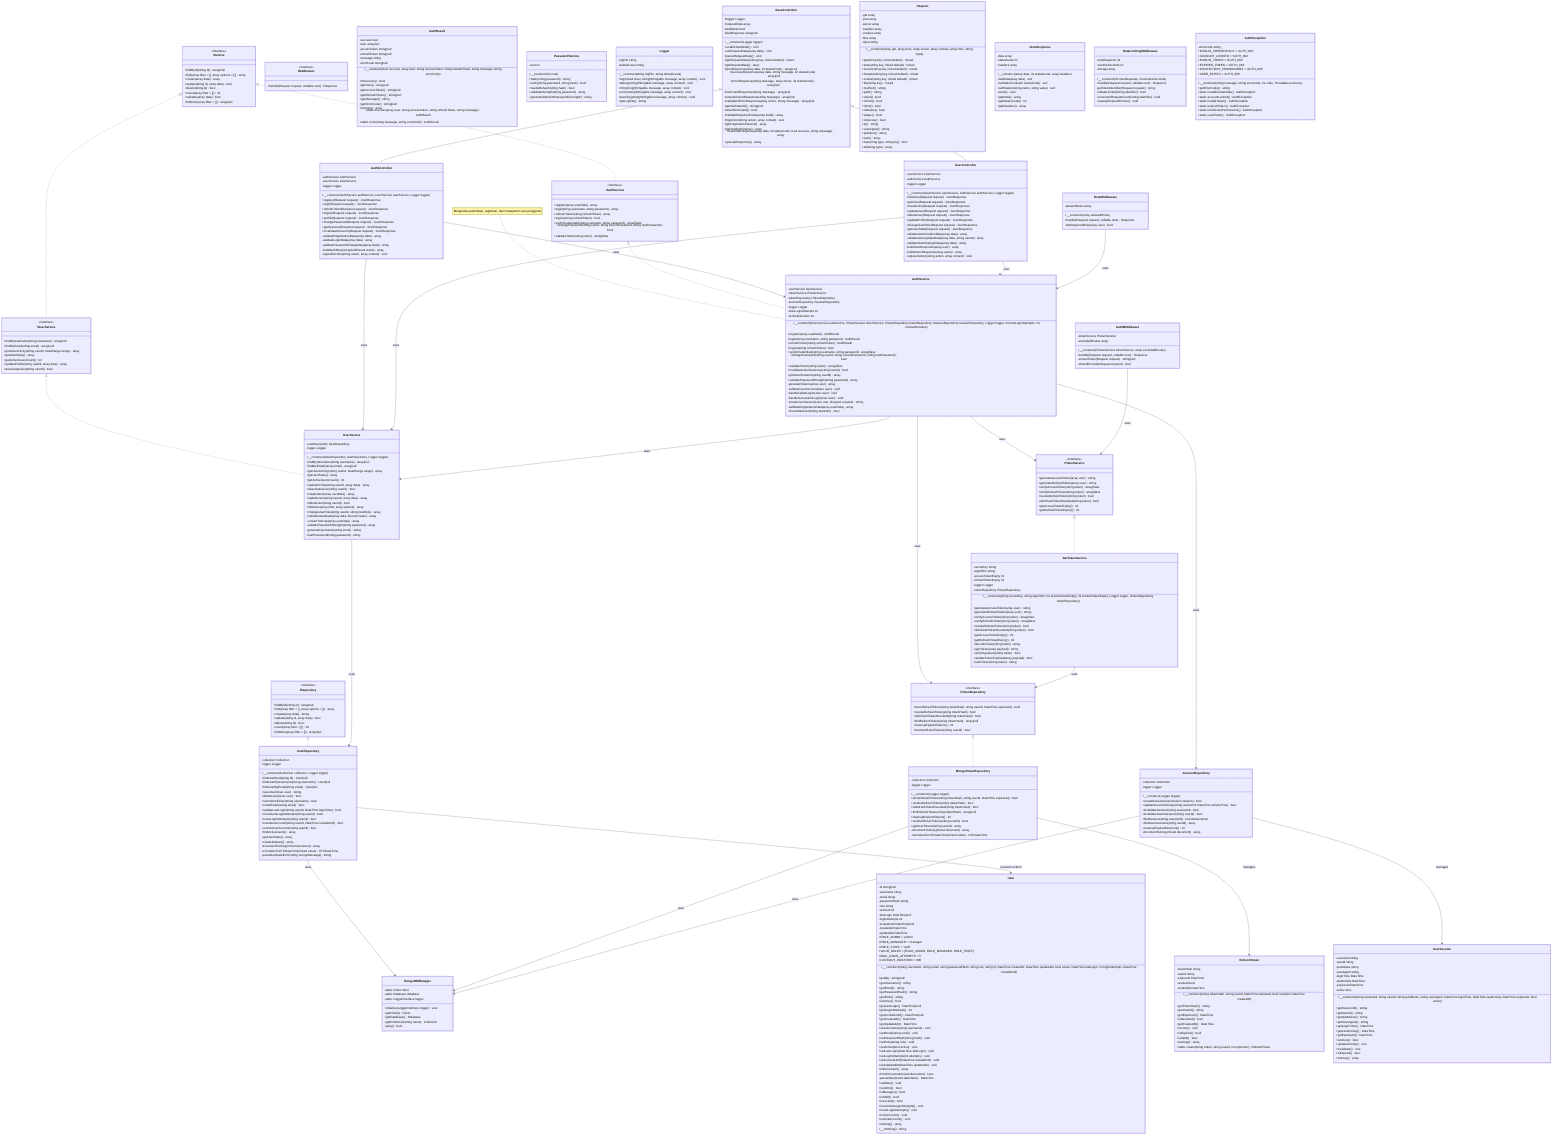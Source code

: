 classDiagram
    note for AuthService "Mengelola autentikasi, registrasi, dan manajemen sesi pengguna"

    %% ========== INTERFACES ==========
    class IRepository {
        <<interface>>
        +findById(string id) array|null
        +find(array filter = [], array options = []) array
        +create(array data) string
        +update(string id, array data) bool
        +delete(string id) bool
        +count(array filter = []) int
        +findOne(array filter = []) array|null
    }

    class ITokenRepository {
        <<interface>>
        +storeRefreshToken(string tokenHash, string userId, DateTime expiresAt) bool
        +revokeRefreshToken(string tokenHash) bool
        +isRefreshTokenRevoked(string tokenHash) bool
        +findRefreshToken(string tokenHash) array|null
        +cleanupExpiredTokens() int
        +revokeAllUserTokens(string userId) bool
    }

    class IService {
        <<interface>>
        +findById(string id) array|null
        +find(array filter = [], array options = []) array
        +create(array data) array
        +update(string id, array data) bool
        +delete(string id) bool
        +count(array filter = []) int
        +validate(array data) bool
        +findOne(array filter = []) array|null
    }

    class IAuthService {
        <<interface>>
        +register(array userData) array
        +login(string username, string password) array
        +refreshToken(string refreshToken) array
        +logout(string refreshToken) bool
        +verifyCredentials(string username, string password) array|false
        +changePassword(string userId, string currentPassword, string newPassword) bool
        +validateToken(string token) array|false
    }

    class IUserService {
        <<interface>>
        +findByUsername(string username) array|null
        +findByEmail(string email) array|null
        +getUserActivity(string userId, DateRange range) array
        +getUserStats() array
        +getActiveUsersCount() int
        +updateProfile(string userId, array data) array
        +deactivateUser(string userId) bool
    }

    class ITokenService {
        <<interface>>
        +generateAccessToken(array user) string
        +generateRefreshToken(array user) string
        +verifyAccessToken(string token) array|false
        +verifyRefreshToken(string token) array|false
        +revokeRefreshToken(string token) bool
        +isRefreshTokenRevoked(string token) bool
        +getAccessTokenExpiry() int
        +getRefreshTokenExpiry() int
    }

    class Middleware {
        <<interface>>
        +handle(Request request, callable next) Response
    }

    %% ========== DOMAIN MODELS ==========
    class User {
        -id string|null
        -username string
        -email string
        -passwordHash string
        -role string
        -active bool
        -lastLogin DateTime|null
        -loginAttempts int
        -lockedUntil DateTime|null
        -createdAt DateTime
        -updatedAt DateTime
        +ROLE_ADMIN = 'admin'
        +ROLE_MANAGER = 'manager'
        +ROLE_STAFF = 'staff'
        +VALID_ROLES = [ROLE_ADMIN, ROLE_MANAGER, ROLE_STAFF]
        +MAX_LOGIN_ATTEMPTS = 5
        +LOCKOUT_DURATION = 900
        +__construct(string username, string email, string passwordHash, string role, string id, DateTime createdAt, DateTime updatedAt, bool active, DateTime lastLogin, int loginAttempts, DateTime lockedUntil)
        +getId() string|null
        +getUsername() string
        +getEmail() string
        +getPasswordHash() string
        +getRole() string
        +isActive() bool
        +getLastLogin() DateTime|null
        +getLoginAttempts() int
        +getLockedUntil() DateTime|null
        +getCreatedAt() DateTime
        +getUpdatedAt() DateTime
        +setUsername(string username) void
        +setEmail(string email) void
        +setPasswordHash(string hash) void
        +setRole(string role) void
        +setActive(bool active) void
        +setLastLogin(DateTime lastLogin) void
        +setLoginAttempts(int attempts) void
        +setLockedUntil(DateTime lockedUntil) void
        +setUpdatedAt(DateTime updatedAt) void
        +toDocument() array
        +fromDocument(mixed document) User
        -parseDate(mixed dateValue) DateTime
        +validate() void
        +isAdmin() bool
        +isManager() bool
        +isStaff() bool
        +isLocked() bool
        +incrementLoginAttempts() void
        +resetLoginAttempts() void
        +lockAccount() void
        +unlockAccount() void
        +toArray() array
        +__toString() string
    }

    class RefreshToken {
        -tokenHash string
        -userId string
        -expiresAt DateTime
        -revoked bool
        -createdAt DateTime
        +__construct(string tokenHash, string userId, DateTime expiresAt, bool revoked, DateTime createdAt)
        +getTokenHash() string
        +getUserId() string
        +getExpiresAt() DateTime
        +isRevoked() bool
        +getCreatedAt() DateTime
        +revoke() void
        +isExpired() bool
        +isValid() bool
        +toArray() array
        +static create(string token, string userId, int expiresIn) RefreshToken
    }

    class AuthResult {
        -success bool
        -user array|null
        -accessToken string|null
        -refreshToken string|null
        -message string
        -errorCode string|null
        +__construct(bool success, array user, string accessToken, string refreshToken, string message, string errorCode)
        +isSuccess() bool
        +getUser() array|null
        +getAccessToken() string|null
        +getRefreshToken() string|null
        +getMessage() string
        +getErrorCode() string|null
        +toArray() array
        +static success(array user, string accessToken, string refreshToken, string message) AuthResult
        +static error(string message, string errorCode) AuthResult
    }

    class UserSession {
        -sessionId string
        -userId string
        -ipAddress string
        -userAgent string
        -loginTime DateTime
        -lastActivity DateTime
        -expiresAt DateTime
        -active bool
        +__construct(string sessionId, string userId, string ipAddress, string userAgent, DateTime loginTime, DateTime lastActivity, DateTime expiresAt, bool active)
        +getSessionId() string
        +getUserId() string
        +getIpAddress() string
        +getUserAgent() string
        +getLoginTime() DateTime
        +getLastActivity() DateTime
        +getExpiresAt() DateTime
        +isActive() bool
        +updateActivity() void
        +invalidate() void
        +isExpired() bool
        +toArray() array
    }

    %% ========== REPOSITORY LAYER ==========
    class UserRepository {
        -collection Collection
        -logger Logger
        +__construct(Collection collection, Logger logger)
        +findUserById(string id) User|null
        +findUserByUsername(string username) User|null
        +findUserByEmail(string email) User|null
        +saveUser(User user) string
        +deleteUser(User user) bool
        +usernameExists(string username) bool
        +emailExists(string email) bool
        +updateLastLogin(string userId, DateTime loginTime) bool
        +incrementLoginAttempts(string userId) bool
        +resetLoginAttempts(string userId) bool
        +lockUserAccount(string userId, DateTime lockedUntil) bool
        +unlockUserAccount(string userId) bool
        +findActiveUsers() array
        +getUserStats() array
        +createIndexes() array
        -documentToArray(mixed document) array
        -normalizeToUTCDateTime(mixed value) UTCDateTime
        -parseDuplicateError(string mongoMessage) string
    }

    class MongoTokenRepository {
        -collection Collection
        -logger Logger
        +__construct(Logger logger)
        +storeRefreshToken(string tokenHash, string userId, DateTime expiresAt) bool
        +revokeRefreshToken(string tokenHash) bool
        +isRefreshTokenRevoked(string tokenHash) bool
        +findRefreshToken(string tokenHash) array|null
        +cleanupExpiredTokens() int
        +revokeAllUserTokens(string userId) bool
        +getUserTokens(string userId) array
        -documentToArray(mixed document) array
        -normalizeToUTCDateTime(mixed value) UTCDateTime
    }

    class SessionRepository {
        -collection Collection
        -logger Logger
        +__construct(Logger logger)
        +createSession(UserSession session) bool
        +updateSessionActivity(string sessionId, DateTime activityTime) bool
        +invalidateSession(string sessionId) bool
        +invalidateUserSessions(string userId) bool
        +findSession(string sessionId) UserSession|null
        +findUserSessions(string userId) array
        +cleanupExpiredSessions() int
        -documentToArray(mixed document) array
    }

    %% ========== SERVICE LAYER ==========
    class UserService {
        -userRepository UserRepository
        -logger Logger
        +__construct(UserRepository userRepository, Logger logger)
        +findByUsername(string username) array|null
        +findByEmail(string email) array|null
        +getUserActivity(string userId, DateRange range) array
        +getUserStats() array
        +getActiveUsersCount() int
        +updateProfile(string userId, array data) array
        +deactivateUser(string userId) bool
        +createUser(array userData) array
        +updateUser(string userId, array data) array
        +deleteUser(string userId) bool
        +listUsers(array filter, array options) array
        +changeUserRole(string userId, string newRole) array
        +validateUserData(array data, bool isCreate) array
        -convertToArray(array userData) array
        -validatePasswordStrength(string password) array
        -generateUsername(string email) string
        -hashPassword(string password) string
    }

    class AuthService {
        -userService UserService
        -tokenService ITokenService
        -tokenRepository ITokenRepository
        -sessionRepository SessionRepository
        -logger Logger
        -maxLoginAttempts int
        -lockoutDuration int
        +__construct(UserService userService, ITokenService tokenService, ITokenRepository tokenRepository, SessionRepository sessionRepository, Logger logger, int maxLoginAttempts, int lockoutDuration)
        +register(array userData) AuthResult
        +login(string username, string password) AuthResult
        +refreshToken(string refreshToken) AuthResult
        +logout(string refreshToken) bool
        +verifyCredentials(string username, string password) array|false
        +changePassword(string userId, string currentPassword, string newPassword) bool
        +validateToken(string token) array|false
        +invalidateUserSessions(string userId) bool
        +getUserSessions(string userId) array
        +validatePasswordStrength(string password) array
        -generateTokens(array user) array
        -validateUserAccount(User user) void
        -handleFailedLogin(User user) void
        -handleSuccessfulLogin(User user) void
        -createUserSession(User user, Request request) string
        -validateRegistrationData(array userData) array
        -checkRateLimit(string identifier) bool
    }

    class JwtTokenService {
        -secretKey string
        -algorithm string
        -accessTokenExpiry int
        -refreshTokenExpiry int
        -logger Logger
        -tokenRepository ITokenRepository
        +__construct(string secretKey, string algorithm, int accessTokenExpiry, int refreshTokenExpiry, Logger logger, ITokenRepository tokenRepository)
        +generateAccessToken(array user) string
        +generateRefreshToken(array user) string
        +verifyAccessToken(string token) array|false
        +verifyRefreshToken(string token) array|false
        +revokeRefreshToken(string token) bool
        +isRefreshTokenRevoked(string token) bool
        +getAccessTokenExpiry() int
        +getRefreshTokenExpiry() int
        +decodeToken(string token) array
        -signToken(array payload) string
        -verifySignature(string token) bool
        -validateTokenPayload(array payload) bool
        -hashToken(string token) string
    }

    class PasswordService {
        -cost int
        +__construct(int cost)
        +hash(string password) string
        +verify(string password, string hash) bool
        +needsRehash(string hash) bool
        +validateStrength(string password) array
        +generateRandomPassword(int length) string
    }

    %% ========== INFRASTRUCTURE ==========
    class MongoDBManager {
        -static Client client
        -static Database database
        -static LoggerInterface logger
        +initialize(LoggerInterface logger) void
        +getClient() Client
        +getDatabase() Database
        +getCollection(string name) Collection
        +ping() bool
    }

    class Logger {
        -logFile string
        -defaultLevel string
        +__construct(string logFile, string defaultLevel)
        +log(mixed level, string|Stringable message, array context) void
        +debug(string|Stringable message, array context) void
        +info(string|Stringable message, array context) void
        +error(string|Stringable message, array context) void
        +warning(string|Stringable message, array context) void
        +getLogFile() string
    }

    %% ========== CONTROLLER LAYER ==========
    class BaseController {
        #logger Logger
        #requestData array
        #testMode bool
        #lastResponse array|null
        +__construct(Logger logger)
        +enableTestMode() void
        +setRequestData(array data) void
        #parseRequestData() void
        #getRequestValue(string key, mixed default) mixed
        #getRequestData() array
        #jsonResponse(array data, int statusCode) array|null
        #successResponse(array data, string message, int statusCode) array|null
        #errorResponse(string message, array errors, int statusCode) array|null
        #notFoundResponse(string message) array|null
        #unauthorizedResponse(string message) array|null
        #validationErrorResponse(array errors, string message) array|null
        #getAuthUserId() string|null
        #isAuthenticated() bool
        #validateRequiredFields(array fields) array
        #logAction(string action, array context) void
        #getPaginationParams() array
        #getSortingParams() array
        +buildTestResponse(array data, int statusCode, bool success, string message) array
        +getLastResponse() array
    }

    class AuthController {
        -authService AuthService
        -userService UserService
        -logger Logger
        +__construct(AuthService authService, UserService userService, Logger logger)
        +register(Request request) JsonResponse
        +login(Request request) JsonResponse
        +refreshToken(Request request) JsonResponse
        +logout(Request request) JsonResponse
        +profile(Request request) JsonResponse
        +changePassword(Request request) JsonResponse
        +getSessions(Request request) JsonResponse
        +invalidateSessions(Request request) JsonResponse
        -validateRegistrationData(array data) array
        -validateLoginData(array data) array
        -validatePasswordChangeData(array data) array
        -buildAuthResponse(AuthResult result) array
        -logAuthAction(string action, array context) void
    }

    class UserController {
        -userService UserService
        -authService AuthService
        -logger Logger
        +__construct(UserService userService, AuthService authService, Logger logger)
        +listUsers(Request request) JsonResponse
        +getUser(Request request) JsonResponse
        +createUser(Request request) JsonResponse
        +updateUser(Request request) JsonResponse
        +deleteUser(Request request) JsonResponse
        +updateProfile(Request request) JsonResponse
        +changeUserRole(Request request) JsonResponse
        +getUserStats(Request request) JsonResponse
        -validateUserCreationData(array data) array
        -validateUserUpdateData(array data, string userId) array
        -validateRoleChangeData(array data) array
        -buildUserResponse(array user) array
        -buildUsersResponse(array users) array
        -logUserAction(string action, array context) void
    }

    %% ========== REQUEST/RESPONSE ==========
    class Request {
        -get array
        -post array
        -server array
        -headers array
        -cookies array
        -files array
        -input string
        +__construct(array get, array post, array server, array cookies, array files, string input)
        +get(string key, mixed default) mixed
        +post(string key, mixed default) mixed
        +server(string key, mixed default) mixed
        +header(string key, mixed default) mixed
        +cookie(string key, mixed default) mixed
        +file(string key) mixed
        +method() string
        +path() string
        +isGet() bool
        +isPost() bool
        +isPut() bool
        +isDelete() bool
        +isAjax() bool
        +isSecure() bool
        +ip() string
        +userAgent() string
        +getInput() string
        +json() array
        +has(string type, string key) bool
        +all(string type) array
    }

    class JsonResponse {
        -data array
        -statusCode int
        -headers array
        +__construct(array data, int statusCode, array headers)
        +setData(array data) self
        +setStatusCode(int statusCode) self
        +setHeader(string name, string value) self
        +send() void
        +getData() array
        +getStatusCode() int
        +getHeaders() array
    }

    %% ========== MIDDLEWARE ==========
    class AuthMiddleware {
        -tokenService ITokenService
        -excludedRoutes array
        +__construct(ITokenService tokenService, array excludedRoutes)
        +handle(Request request, callable next) Response
        -extractToken(Request request) string|null
        -shouldExclude(Request request) bool
    }

    class RoleMiddleware {
        -allowedRoles array
        +__construct(array allowedRoles)
        +handle(Request request, callable next) Response
        -hasRequiredRole(array user) bool
    }

    class RateLimitingMiddleware {
        -maxRequests int
        -windowSeconds int
        -storage array
        +__construct(int maxRequests, int windowSeconds)
        +handle(Request request, callable next) Response
        -getClientIdentifier(Request request) string
        -isRateLimited(string identifier) bool
        -incrementRequestCount(string identifier) void
        -cleanupExpiredEntries() void
    }

    %% ========== EXCEPTIONS ==========
    class AuthException {
        -errorCode string
        +INVALID_CREDENTIALS = 'AUTH_001'
        +ACCOUNT_LOCKED = 'AUTH_002'
        +INVALID_TOKEN = 'AUTH_003'
        +EXPIRED_TOKEN = 'AUTH_004'
        +INSUFFICIENT_PERMISSIONS = 'AUTH_005'
        +USER_EXISTS = 'AUTH_006'
        +__construct(string message, string errorCode, int code, Throwable previous)
        +getErrorCode() string
        +static invalidCredentials() AuthException
        +static accountLocked() AuthException
        +static invalidToken() AuthException
        +static expiredToken() AuthException
        +static insufficientPermissions() AuthException
        +static userExists() AuthException
    }

    %% ========== RELATIONSHIPS ==========
    IRepository <|.. UserRepository
    ITokenRepository <|.. MongoTokenRepository
    
    IService <|.. IAuthService
    IService <|.. IUserService
    IAuthService <|.. AuthService
    IUserService <|.. UserService
    ITokenService <|.. JwtTokenService
    
    BaseController <|-- AuthController
    BaseController <|-- UserController
    
    AuthController --> AuthService : uses
    AuthController --> UserService : uses
    
    UserController --> UserService : uses
    UserController --> AuthService : uses
    
    AuthService --> UserService : uses
    AuthService --> ITokenService : uses
    AuthService --> ITokenRepository : uses
    AuthService --> SessionRepository : uses
    
    UserService --> UserRepository : uses
    
    JwtTokenService --> ITokenRepository : uses
    
    UserRepository --> MongoDBManager : uses
    UserRepository --> User : converts to/from
    
    MongoTokenRepository --> MongoDBManager : uses
    MongoTokenRepository --> RefreshToken : manages
    
    SessionRepository --> MongoDBManager : uses
    SessionRepository --> UserSession : manages
    
    AuthMiddleware --> ITokenService : uses
    RoleMiddleware --> AuthService : uses